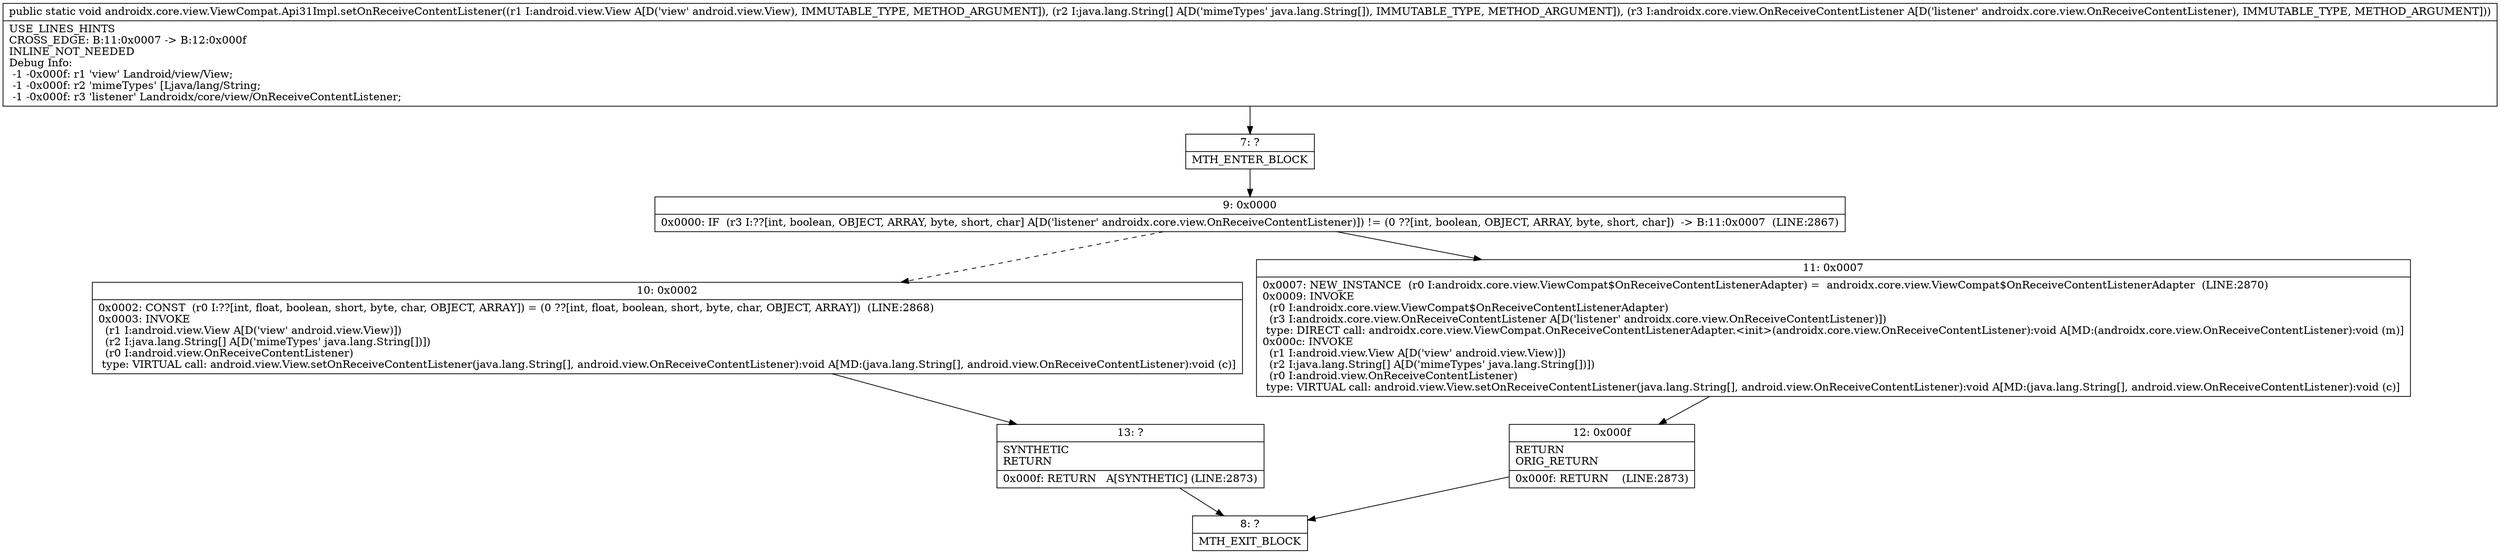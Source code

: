 digraph "CFG forandroidx.core.view.ViewCompat.Api31Impl.setOnReceiveContentListener(Landroid\/view\/View;[Ljava\/lang\/String;Landroidx\/core\/view\/OnReceiveContentListener;)V" {
Node_7 [shape=record,label="{7\:\ ?|MTH_ENTER_BLOCK\l}"];
Node_9 [shape=record,label="{9\:\ 0x0000|0x0000: IF  (r3 I:??[int, boolean, OBJECT, ARRAY, byte, short, char] A[D('listener' androidx.core.view.OnReceiveContentListener)]) != (0 ??[int, boolean, OBJECT, ARRAY, byte, short, char])  \-\> B:11:0x0007  (LINE:2867)\l}"];
Node_10 [shape=record,label="{10\:\ 0x0002|0x0002: CONST  (r0 I:??[int, float, boolean, short, byte, char, OBJECT, ARRAY]) = (0 ??[int, float, boolean, short, byte, char, OBJECT, ARRAY])  (LINE:2868)\l0x0003: INVOKE  \l  (r1 I:android.view.View A[D('view' android.view.View)])\l  (r2 I:java.lang.String[] A[D('mimeTypes' java.lang.String[])])\l  (r0 I:android.view.OnReceiveContentListener)\l type: VIRTUAL call: android.view.View.setOnReceiveContentListener(java.lang.String[], android.view.OnReceiveContentListener):void A[MD:(java.lang.String[], android.view.OnReceiveContentListener):void (c)]\l}"];
Node_13 [shape=record,label="{13\:\ ?|SYNTHETIC\lRETURN\l|0x000f: RETURN   A[SYNTHETIC] (LINE:2873)\l}"];
Node_8 [shape=record,label="{8\:\ ?|MTH_EXIT_BLOCK\l}"];
Node_11 [shape=record,label="{11\:\ 0x0007|0x0007: NEW_INSTANCE  (r0 I:androidx.core.view.ViewCompat$OnReceiveContentListenerAdapter) =  androidx.core.view.ViewCompat$OnReceiveContentListenerAdapter  (LINE:2870)\l0x0009: INVOKE  \l  (r0 I:androidx.core.view.ViewCompat$OnReceiveContentListenerAdapter)\l  (r3 I:androidx.core.view.OnReceiveContentListener A[D('listener' androidx.core.view.OnReceiveContentListener)])\l type: DIRECT call: androidx.core.view.ViewCompat.OnReceiveContentListenerAdapter.\<init\>(androidx.core.view.OnReceiveContentListener):void A[MD:(androidx.core.view.OnReceiveContentListener):void (m)]\l0x000c: INVOKE  \l  (r1 I:android.view.View A[D('view' android.view.View)])\l  (r2 I:java.lang.String[] A[D('mimeTypes' java.lang.String[])])\l  (r0 I:android.view.OnReceiveContentListener)\l type: VIRTUAL call: android.view.View.setOnReceiveContentListener(java.lang.String[], android.view.OnReceiveContentListener):void A[MD:(java.lang.String[], android.view.OnReceiveContentListener):void (c)]\l}"];
Node_12 [shape=record,label="{12\:\ 0x000f|RETURN\lORIG_RETURN\l|0x000f: RETURN    (LINE:2873)\l}"];
MethodNode[shape=record,label="{public static void androidx.core.view.ViewCompat.Api31Impl.setOnReceiveContentListener((r1 I:android.view.View A[D('view' android.view.View), IMMUTABLE_TYPE, METHOD_ARGUMENT]), (r2 I:java.lang.String[] A[D('mimeTypes' java.lang.String[]), IMMUTABLE_TYPE, METHOD_ARGUMENT]), (r3 I:androidx.core.view.OnReceiveContentListener A[D('listener' androidx.core.view.OnReceiveContentListener), IMMUTABLE_TYPE, METHOD_ARGUMENT]))  | USE_LINES_HINTS\lCROSS_EDGE: B:11:0x0007 \-\> B:12:0x000f\lINLINE_NOT_NEEDED\lDebug Info:\l  \-1 \-0x000f: r1 'view' Landroid\/view\/View;\l  \-1 \-0x000f: r2 'mimeTypes' [Ljava\/lang\/String;\l  \-1 \-0x000f: r3 'listener' Landroidx\/core\/view\/OnReceiveContentListener;\l}"];
MethodNode -> Node_7;Node_7 -> Node_9;
Node_9 -> Node_10[style=dashed];
Node_9 -> Node_11;
Node_10 -> Node_13;
Node_13 -> Node_8;
Node_11 -> Node_12;
Node_12 -> Node_8;
}

